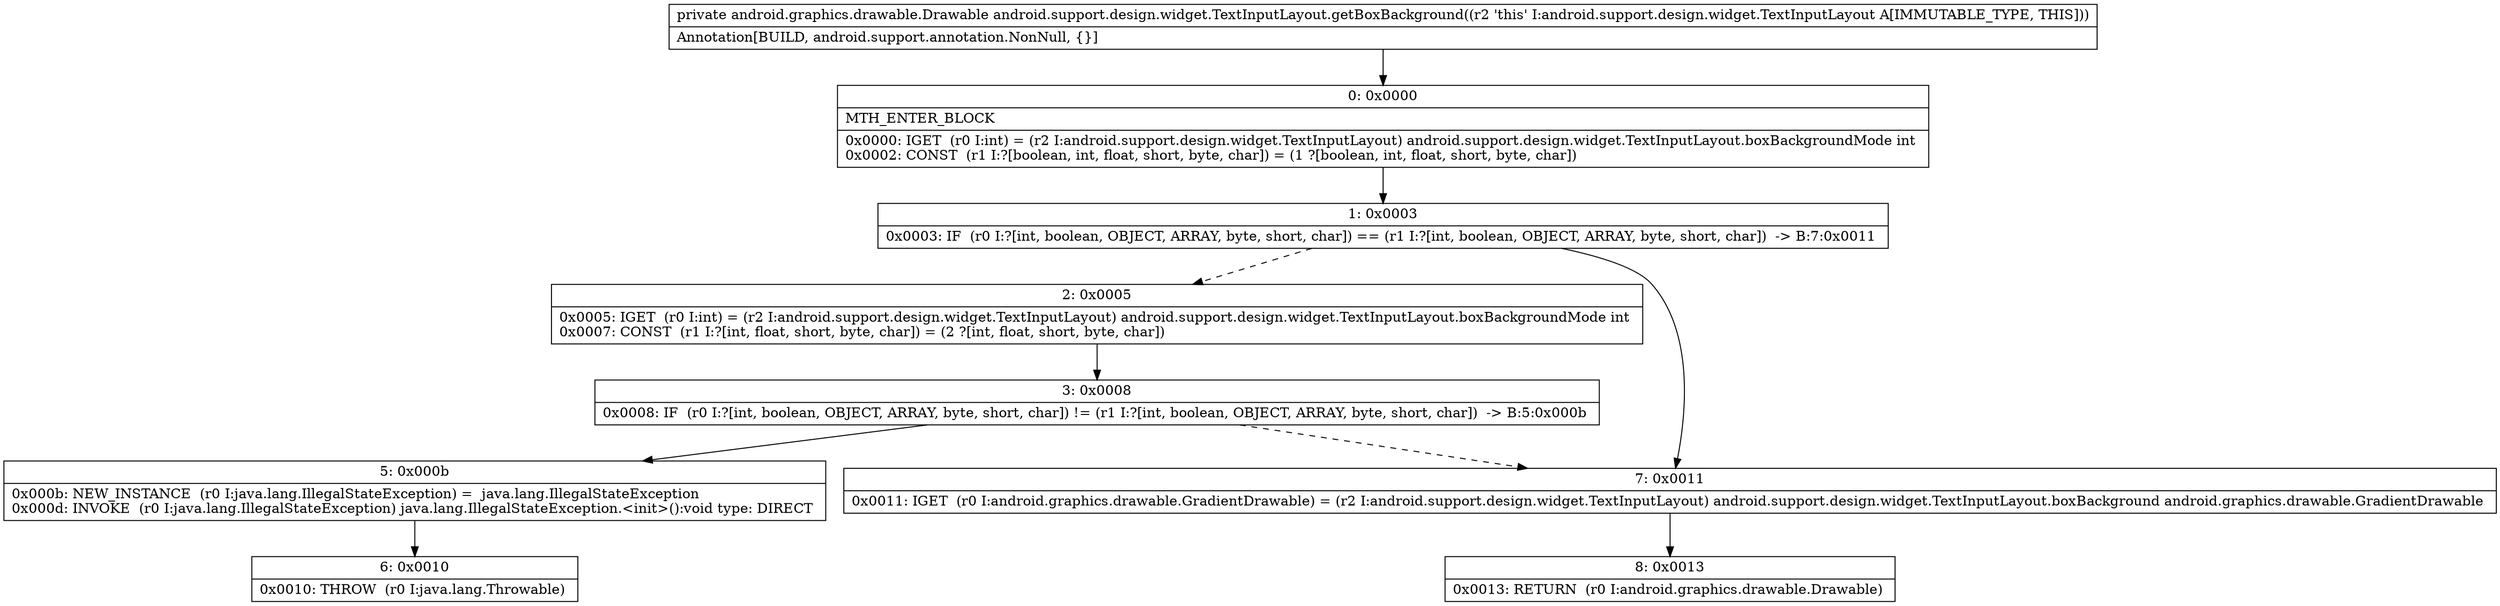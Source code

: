 digraph "CFG forandroid.support.design.widget.TextInputLayout.getBoxBackground()Landroid\/graphics\/drawable\/Drawable;" {
Node_0 [shape=record,label="{0\:\ 0x0000|MTH_ENTER_BLOCK\l|0x0000: IGET  (r0 I:int) = (r2 I:android.support.design.widget.TextInputLayout) android.support.design.widget.TextInputLayout.boxBackgroundMode int \l0x0002: CONST  (r1 I:?[boolean, int, float, short, byte, char]) = (1 ?[boolean, int, float, short, byte, char]) \l}"];
Node_1 [shape=record,label="{1\:\ 0x0003|0x0003: IF  (r0 I:?[int, boolean, OBJECT, ARRAY, byte, short, char]) == (r1 I:?[int, boolean, OBJECT, ARRAY, byte, short, char])  \-\> B:7:0x0011 \l}"];
Node_2 [shape=record,label="{2\:\ 0x0005|0x0005: IGET  (r0 I:int) = (r2 I:android.support.design.widget.TextInputLayout) android.support.design.widget.TextInputLayout.boxBackgroundMode int \l0x0007: CONST  (r1 I:?[int, float, short, byte, char]) = (2 ?[int, float, short, byte, char]) \l}"];
Node_3 [shape=record,label="{3\:\ 0x0008|0x0008: IF  (r0 I:?[int, boolean, OBJECT, ARRAY, byte, short, char]) != (r1 I:?[int, boolean, OBJECT, ARRAY, byte, short, char])  \-\> B:5:0x000b \l}"];
Node_5 [shape=record,label="{5\:\ 0x000b|0x000b: NEW_INSTANCE  (r0 I:java.lang.IllegalStateException) =  java.lang.IllegalStateException \l0x000d: INVOKE  (r0 I:java.lang.IllegalStateException) java.lang.IllegalStateException.\<init\>():void type: DIRECT \l}"];
Node_6 [shape=record,label="{6\:\ 0x0010|0x0010: THROW  (r0 I:java.lang.Throwable) \l}"];
Node_7 [shape=record,label="{7\:\ 0x0011|0x0011: IGET  (r0 I:android.graphics.drawable.GradientDrawable) = (r2 I:android.support.design.widget.TextInputLayout) android.support.design.widget.TextInputLayout.boxBackground android.graphics.drawable.GradientDrawable \l}"];
Node_8 [shape=record,label="{8\:\ 0x0013|0x0013: RETURN  (r0 I:android.graphics.drawable.Drawable) \l}"];
MethodNode[shape=record,label="{private android.graphics.drawable.Drawable android.support.design.widget.TextInputLayout.getBoxBackground((r2 'this' I:android.support.design.widget.TextInputLayout A[IMMUTABLE_TYPE, THIS]))  | Annotation[BUILD, android.support.annotation.NonNull, \{\}]\l}"];
MethodNode -> Node_0;
Node_0 -> Node_1;
Node_1 -> Node_2[style=dashed];
Node_1 -> Node_7;
Node_2 -> Node_3;
Node_3 -> Node_5;
Node_3 -> Node_7[style=dashed];
Node_5 -> Node_6;
Node_7 -> Node_8;
}

